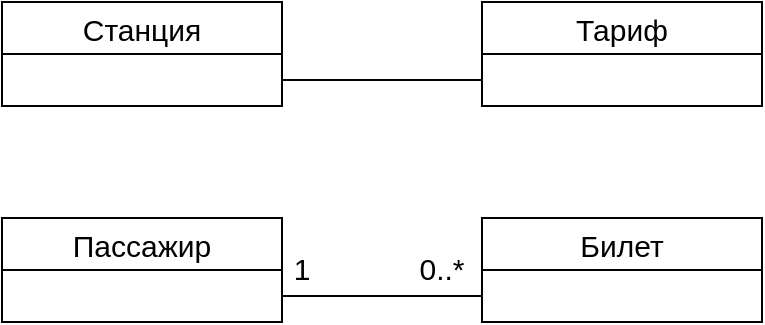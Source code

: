 <mxfile version="20.8.23" type="github">
  <diagram name="Страница 1" id="V0hk7tEIn2EnkFYwNgCp">
    <mxGraphModel dx="1434" dy="806" grid="1" gridSize="10" guides="1" tooltips="1" connect="1" arrows="1" fold="1" page="1" pageScale="1" pageWidth="827" pageHeight="1169" math="0" shadow="0">
      <root>
        <mxCell id="0" />
        <mxCell id="1" parent="0" />
        <mxCell id="uvYfX5AWDnmQSJGVQBv9-17" style="edgeStyle=orthogonalEdgeStyle;rounded=0;orthogonalLoop=1;jettySize=auto;html=1;exitX=1;exitY=0.75;exitDx=0;exitDy=0;entryX=0;entryY=0.75;entryDx=0;entryDy=0;endArrow=none;endFill=0;fontSize=15;" edge="1" parent="1" source="uvYfX5AWDnmQSJGVQBv9-1" target="uvYfX5AWDnmQSJGVQBv9-7">
          <mxGeometry relative="1" as="geometry" />
        </mxCell>
        <mxCell id="uvYfX5AWDnmQSJGVQBv9-1" value="Пассажир" style="swimlane;fontStyle=0;childLayout=stackLayout;horizontal=1;startSize=26;fillColor=none;horizontalStack=0;resizeParent=1;resizeParentMax=0;resizeLast=0;collapsible=1;marginBottom=0;fontSize=15;" vertex="1" parent="1">
          <mxGeometry x="200" y="500" width="140" height="52" as="geometry">
            <mxRectangle x="330" y="250" width="100" height="30" as="alternateBounds" />
          </mxGeometry>
        </mxCell>
        <mxCell id="uvYfX5AWDnmQSJGVQBv9-7" value="Билет" style="swimlane;fontStyle=0;childLayout=stackLayout;horizontal=1;startSize=26;fillColor=none;horizontalStack=0;resizeParent=1;resizeParentMax=0;resizeLast=0;collapsible=1;marginBottom=0;fontSize=15;" vertex="1" parent="1">
          <mxGeometry x="440" y="500" width="140" height="52" as="geometry">
            <mxRectangle x="330" y="250" width="100" height="30" as="alternateBounds" />
          </mxGeometry>
        </mxCell>
        <mxCell id="uvYfX5AWDnmQSJGVQBv9-9" value="Тариф" style="swimlane;fontStyle=0;childLayout=stackLayout;horizontal=1;startSize=26;fillColor=none;horizontalStack=0;resizeParent=1;resizeParentMax=0;resizeLast=0;collapsible=1;marginBottom=0;fontSize=15;" vertex="1" parent="1">
          <mxGeometry x="440" y="392" width="140" height="52" as="geometry">
            <mxRectangle x="330" y="250" width="100" height="30" as="alternateBounds" />
          </mxGeometry>
        </mxCell>
        <mxCell id="uvYfX5AWDnmQSJGVQBv9-11" value="Станция" style="swimlane;fontStyle=0;childLayout=stackLayout;horizontal=1;startSize=26;fillColor=none;horizontalStack=0;resizeParent=1;resizeParentMax=0;resizeLast=0;collapsible=1;marginBottom=0;fontSize=15;" vertex="1" parent="1">
          <mxGeometry x="200" y="392" width="140" height="52" as="geometry">
            <mxRectangle x="330" y="250" width="100" height="30" as="alternateBounds" />
          </mxGeometry>
        </mxCell>
        <mxCell id="uvYfX5AWDnmQSJGVQBv9-16" style="edgeStyle=orthogonalEdgeStyle;rounded=0;orthogonalLoop=1;jettySize=auto;html=1;exitX=1;exitY=0.5;exitDx=0;exitDy=0;endArrow=none;endFill=0;fontSize=15;" edge="1" parent="1">
          <mxGeometry relative="1" as="geometry">
            <mxPoint x="340" y="431" as="sourcePoint" />
            <mxPoint x="440" y="431" as="targetPoint" />
          </mxGeometry>
        </mxCell>
        <mxCell id="uvYfX5AWDnmQSJGVQBv9-18" value="1" style="text;html=1;strokeColor=none;fillColor=none;align=center;verticalAlign=middle;whiteSpace=wrap;rounded=0;fontSize=15;" vertex="1" parent="1">
          <mxGeometry x="320" y="510" width="60" height="30" as="geometry" />
        </mxCell>
        <mxCell id="uvYfX5AWDnmQSJGVQBv9-20" value="0..*" style="text;html=1;strokeColor=none;fillColor=none;align=center;verticalAlign=middle;whiteSpace=wrap;rounded=0;fontSize=15;" vertex="1" parent="1">
          <mxGeometry x="390" y="510" width="60" height="30" as="geometry" />
        </mxCell>
      </root>
    </mxGraphModel>
  </diagram>
</mxfile>
